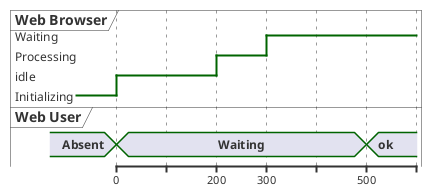 @startuml

robust "Web Browser" as WB
concise "Web User" as WU

WB is Initializing
WU is Absent

@WB
0 is idle
+200 is Processing
+100 is Waiting

@WU
0 is Waiting
+500 is ok

@enduml
